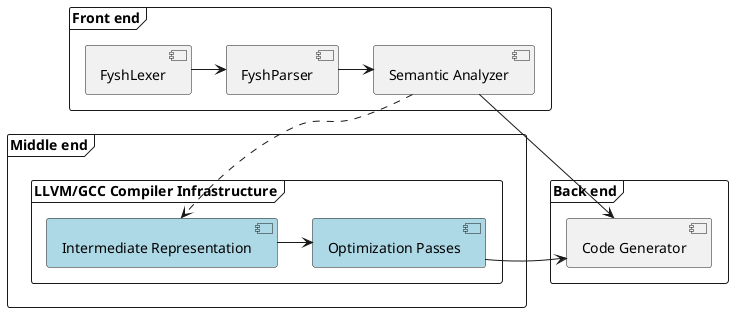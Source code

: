 @startuml
frame "Front end" {
  [FyshLexer]
  [FyshParser]
  [Semantic Analyzer] as SA
}

frame "Middle end" as ME {
  frame "LLVM/GCC Compiler Infrastructure" {
    [Intermediate Representation] as IR #Lightblue
    [Optimization Passes] as OP #Lightblue
  }
}

frame "Back end" {
  [Code Generator] as CG
}


FyshLexer -right-> FyshParser
FyshParser -right-> SA
SA -[dashed]-> IR
IR -right-> (OP)
OP -right-> (CG)
SA -right-> (CG)
@enduml
